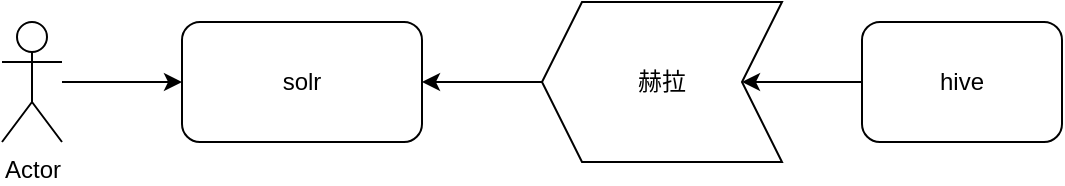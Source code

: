 <mxfile version="12.1.3" type="github" pages="1"><diagram id="D_gK6slfogYvOfZoLIpw" name="第 1 页"><mxGraphModel dx="1426" dy="744" grid="1" gridSize="10" guides="1" tooltips="1" connect="1" arrows="1" fold="1" page="1" pageScale="1" pageWidth="827" pageHeight="1169" math="0" shadow="0"><root><mxCell id="0"/><mxCell id="1" parent="0"/><mxCell id="wQkkdAp90m-hwvsPdkW0-1" value="solr" style="rounded=1;whiteSpace=wrap;html=1;" vertex="1" parent="1"><mxGeometry x="200" y="170" width="120" height="60" as="geometry"/></mxCell><mxCell id="wQkkdAp90m-hwvsPdkW0-4" value="" style="edgeStyle=orthogonalEdgeStyle;rounded=0;orthogonalLoop=1;jettySize=auto;html=1;entryX=0;entryY=0.5;entryDx=0;entryDy=0;" edge="1" parent="1" source="wQkkdAp90m-hwvsPdkW0-2" target="wQkkdAp90m-hwvsPdkW0-1"><mxGeometry relative="1" as="geometry"><mxPoint x="140" y="210" as="targetPoint"/></mxGeometry></mxCell><mxCell id="wQkkdAp90m-hwvsPdkW0-2" value="Actor" style="shape=umlActor;verticalLabelPosition=bottom;labelBackgroundColor=#ffffff;verticalAlign=top;html=1;outlineConnect=0;" vertex="1" parent="1"><mxGeometry x="110" y="170" width="30" height="60" as="geometry"/></mxCell><mxCell id="wQkkdAp90m-hwvsPdkW0-8" value="" style="edgeStyle=orthogonalEdgeStyle;rounded=0;orthogonalLoop=1;jettySize=auto;html=1;entryX=0;entryY=0.5;entryDx=0;entryDy=0;" edge="1" parent="1" source="wQkkdAp90m-hwvsPdkW0-5" target="wQkkdAp90m-hwvsPdkW0-6"><mxGeometry relative="1" as="geometry"><mxPoint x="530" y="200" as="targetPoint"/></mxGeometry></mxCell><mxCell id="wQkkdAp90m-hwvsPdkW0-5" value="hive" style="rounded=1;whiteSpace=wrap;html=1;" vertex="1" parent="1"><mxGeometry x="540" y="170" width="100" height="60" as="geometry"/></mxCell><mxCell id="wQkkdAp90m-hwvsPdkW0-9" value="" style="edgeStyle=orthogonalEdgeStyle;rounded=0;orthogonalLoop=1;jettySize=auto;html=1;" edge="1" parent="1" source="wQkkdAp90m-hwvsPdkW0-6" target="wQkkdAp90m-hwvsPdkW0-1"><mxGeometry relative="1" as="geometry"/></mxCell><mxCell id="wQkkdAp90m-hwvsPdkW0-6" value="赫拉" style="shape=step;perimeter=stepPerimeter;whiteSpace=wrap;html=1;fixedSize=1;rotation=0;direction=west;fontColor=#000000;" vertex="1" parent="1"><mxGeometry x="380" y="160" width="120" height="80" as="geometry"/></mxCell></root></mxGraphModel></diagram></mxfile>